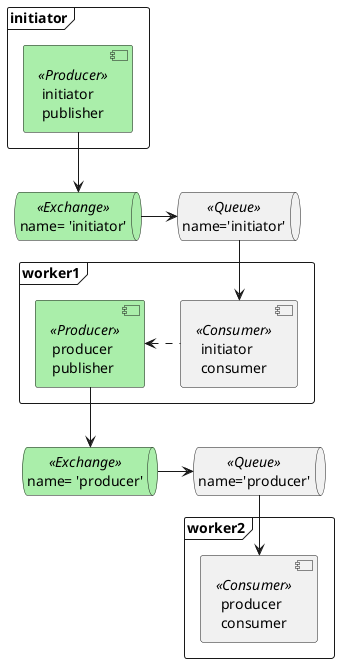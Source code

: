 @startuml

    frame initiator {
        component  "initiator\npublisher" <<Producer>> as inip #aaeeaa
    }
    
    queue  "name= 'initiator'" <<Exchange>> as inie #aaeeaa 
    queue  "name='initiator'" <<Queue>> as ineq
    
    frame worker1 {
        component  "initiator\nconsumer" <<Consumer>> as inic 
        component  "producer\npublisher " <<Producer>> as prp #aaeeaa
    }
    
    frame worker2 {
        component  "producer\nconsumer" <<Consumer>> as prc 
    }
    
    queue  "name= 'producer'" <<Exchange>> as pre #aaeeaa 
    queue  "name='producer'" <<Queue>> as prq
    
    inip --> inie
    inie -> ineq
    ineq --> inic
    inic .l.> prp
    prp --> pre
    pre -> prq
    
    prq --> prc
    
  @enduml
